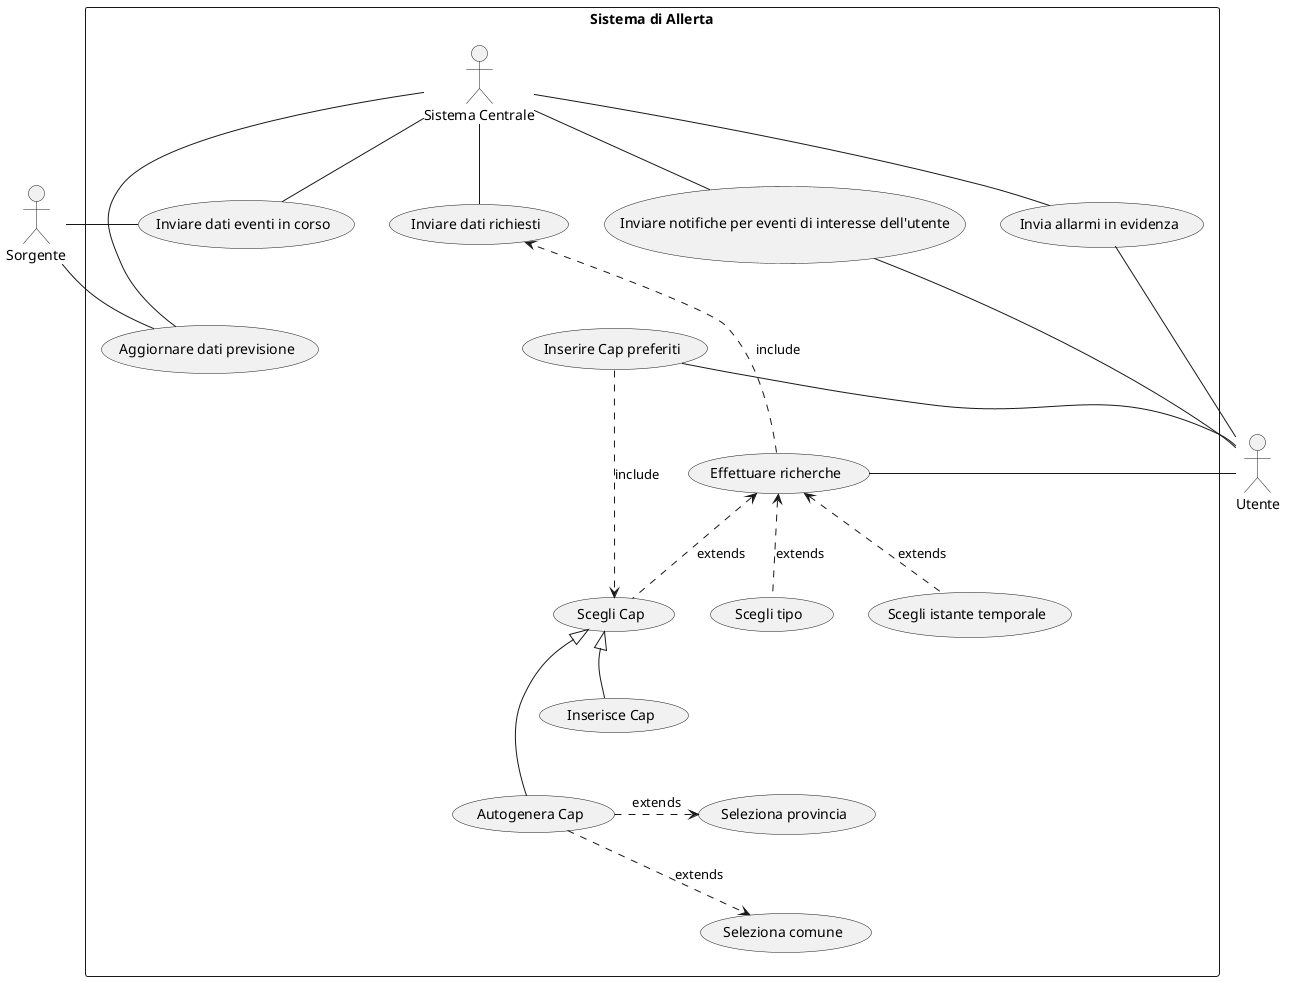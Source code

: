 @startuml
skinparam packageStyle rectangle
actor "Sorgente"
actor Utente

rectangle "Sistema di Allerta" {
    actor "Sistema Centrale" as SisCentrale
    Sorgente - (Aggiornare dati previsione)
    Sorgente - (Inviare dati eventi in corso)

    SisCentrale -- (Aggiornare dati previsione)
    SisCentrale -- (Inviare dati eventi in corso)
    SisCentrale -- (Inviare dati richiesti)
    SisCentrale -- (Inviare notifiche per eventi di interesse dell'utente)
    SisCentrale -- (Invia allarmi in evidenza)

    (Inviare notifiche per eventi di interesse dell'utente) - Utente
    (Invia allarmi in evidenza) - Utente
    (Inserire Cap preferiti) - Utente
    (Effettuare richerche) - Utente

    together {
        (Effettuare richerche) <.. (Scegli istante temporale) : extends
        (Effettuare richerche) <.. (Scegli tipo) : extends
        (Effettuare richerche) <.. (Scegli Cap) : extends
    }

    (Scegli Cap) <|- (Autogenera Cap)
    (Scegli Cap) <|- (Inserisce Cap)

    together {
        (Autogenera Cap) .> (Seleziona provincia) : extends
        (Autogenera Cap) .> (Seleziona comune) : extends
    }
    (Inserire Cap preferiti) .> (Scegli Cap) : include
    (Effettuare richerche) .> (Inviare dati richiesti) : include
}

'Layout only
SisCentrale -[hidden]- Sorgente
SisCentrale -[hidden] Utente
(Inviare dati eventi in corso) -[hidden]- (Aggiornare dati previsione)
(Inviare dati eventi in corso) -[hidden] (Inviare dati richiesti)
(Inviare dati richiesti) -[hidden] (Inviare notifiche per eventi di interesse dell'utente)
(Inviare dati richiesti) -[hidden] (Inserire Cap preferiti)
(Inviare notifiche per eventi di interesse dell'utente) -[hidden]- (Inserire Cap preferiti)
(Inserire Cap preferiti) -[hidden]- (Effettuare richerche)
(Scegli Cap) -[hidden] (Scegli tipo)
(Scegli tipo) -[hidden] (Scegli istante temporale)
(Inserisce Cap) --[hidden] (Autogenera Cap)
(Scegli Cap) -[hidden]- (Inserisce Cap)
(Seleziona provincia) --[hidden] (Seleziona comune)
@enduml
